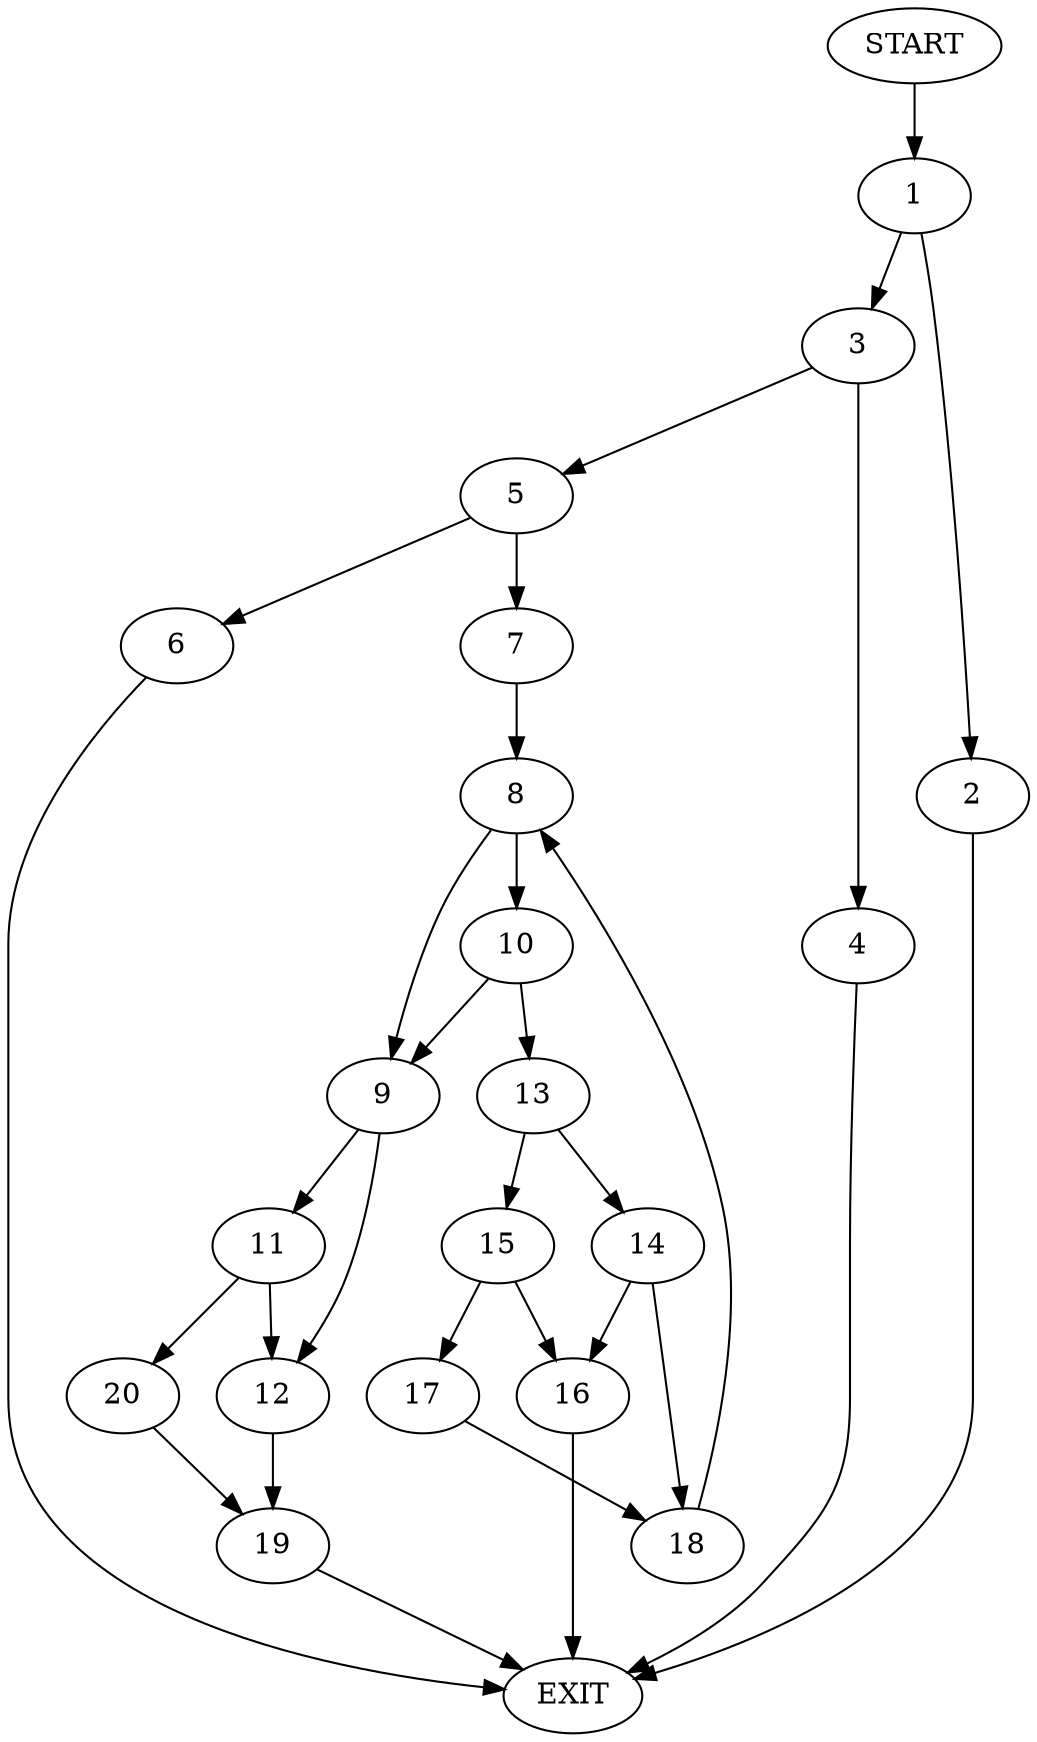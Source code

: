 digraph {
0 [label="START"]
21 [label="EXIT"]
0 -> 1
1 -> 2
1 -> 3
2 -> 21
3 -> 4
3 -> 5
4 -> 21
5 -> 6
5 -> 7
6 -> 21
7 -> 8
8 -> 9
8 -> 10
9 -> 11
9 -> 12
10 -> 9
10 -> 13
13 -> 14
13 -> 15
15 -> 16
15 -> 17
14 -> 18
14 -> 16
16 -> 21
17 -> 18
18 -> 8
12 -> 19
11 -> 20
11 -> 12
20 -> 19
19 -> 21
}
